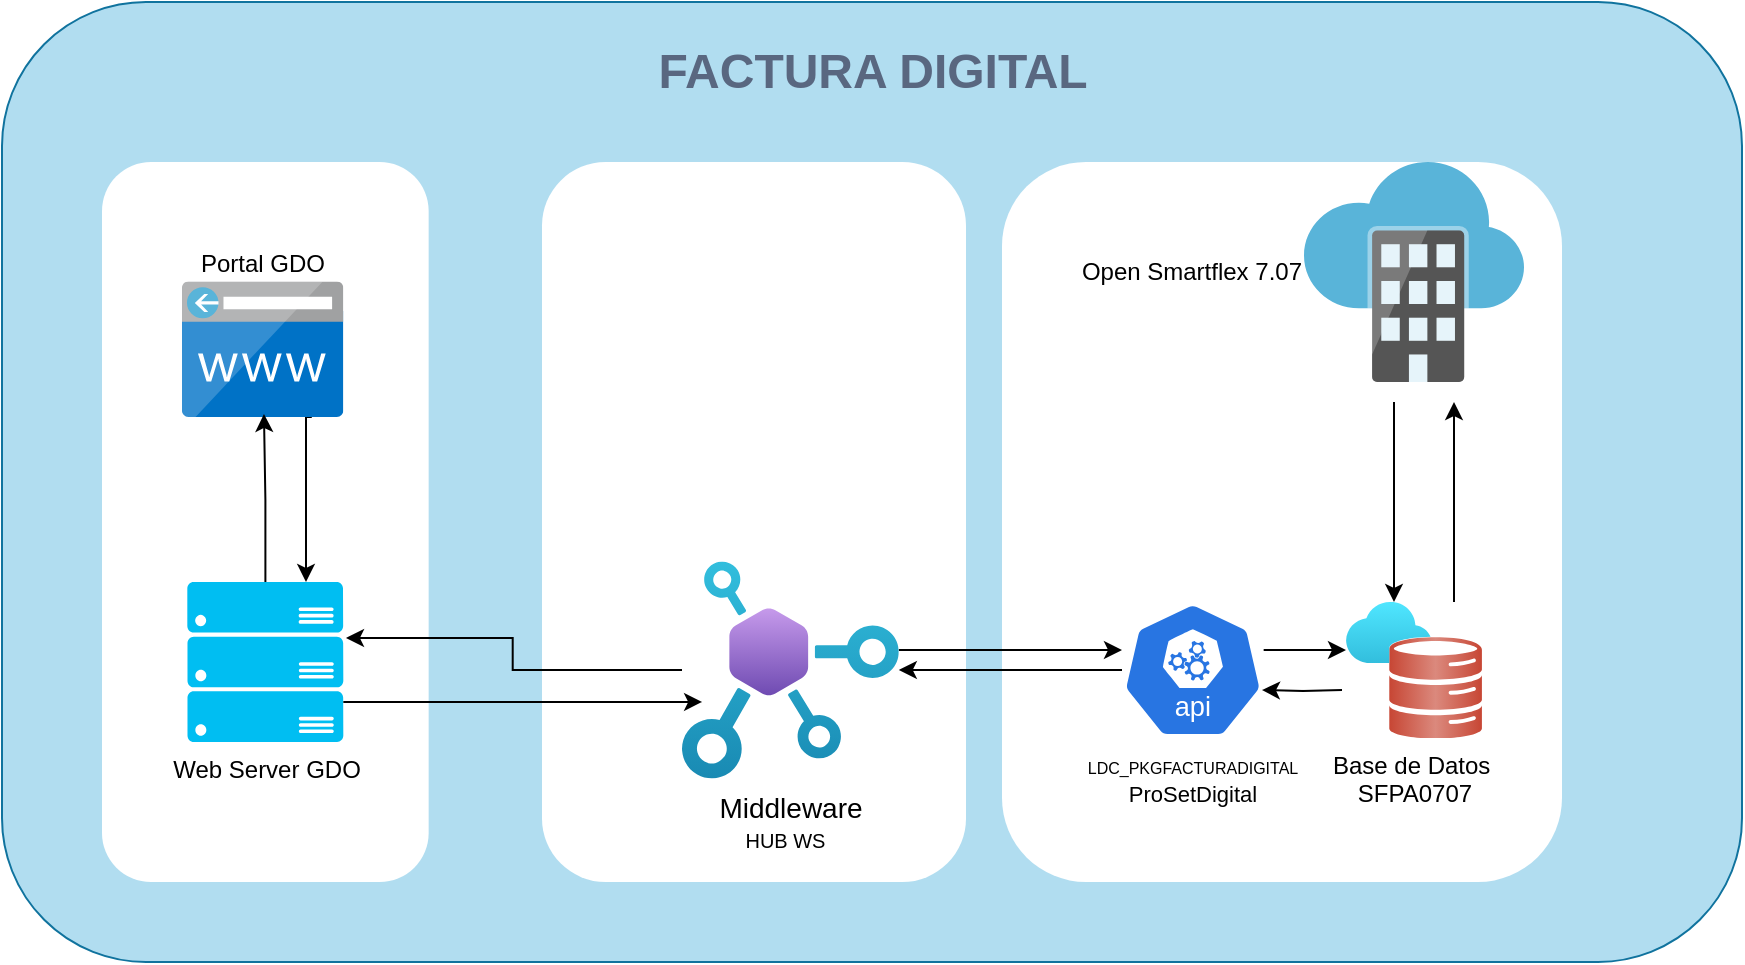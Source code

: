 <mxfile version="28.0.6">
  <diagram name="Página-1" id="GaKZNHGlAN73U_5XXHMx">
    <mxGraphModel dx="1418" dy="786" grid="1" gridSize="10" guides="1" tooltips="1" connect="1" arrows="1" fold="1" page="1" pageScale="1" pageWidth="1169" pageHeight="827" math="0" shadow="0">
      <root>
        <mxCell id="0" />
        <mxCell id="1" parent="0" />
        <mxCell id="Lzyeh1dH90-VRUioqBKs-1" value="" style="rounded=1;whiteSpace=wrap;html=1;fillColor=#b1ddf0;strokeColor=#10739e;" vertex="1" parent="1">
          <mxGeometry x="130" y="100" width="870" height="480" as="geometry" />
        </mxCell>
        <mxCell id="Lzyeh1dH90-VRUioqBKs-7" value="" style="rounded=1;whiteSpace=wrap;html=1;direction=south;strokeColor=none;" vertex="1" parent="1">
          <mxGeometry x="630" y="180" width="280" height="360" as="geometry" />
        </mxCell>
        <mxCell id="gINzZaWmVPl8_k8qFtEF-6" value="Open Smartflex 7.07" style="image;sketch=0;aspect=fixed;html=1;points=[];align=right;fontSize=12;image=img/lib/mscae/Software_as_a_Service.svg;labelPosition=left;verticalLabelPosition=middle;verticalAlign=middle;spacingLeft=3;" parent="1" vertex="1">
          <mxGeometry x="781" y="180" width="110" height="110" as="geometry" />
        </mxCell>
        <mxCell id="Lzyeh1dH90-VRUioqBKs-13" style="edgeStyle=orthogonalEdgeStyle;rounded=0;orthogonalLoop=1;jettySize=auto;html=1;" edge="1" parent="1">
          <mxGeometry relative="1" as="geometry">
            <mxPoint x="856" y="400" as="sourcePoint" />
            <mxPoint x="856" y="300" as="targetPoint" />
          </mxGeometry>
        </mxCell>
        <mxCell id="Lzyeh1dH90-VRUioqBKs-2" value="&lt;span style=&quot;background-color: light-dark(#ffffff, var(--ge-dark-color, #121212)); color: light-dark(rgb(0, 0, 0), rgb(255, 255, 255));&quot;&gt;Base de Datos&lt;/span&gt;&lt;span style=&quot;background-color: light-dark(#ffffff, var(--ge-dark-color, #121212)); color: light-dark(rgb(0, 0, 0), rgb(255, 255, 255));&quot;&gt;&amp;nbsp;&lt;/span&gt;&lt;div&gt;&lt;div&gt;&lt;span style=&quot;background-color: light-dark(#ffffff, var(--ge-dark-color, #121212)); color: light-dark(rgb(0, 0, 0), rgb(255, 255, 255));&quot;&gt;SFPA0707&lt;/span&gt;&lt;/div&gt;&lt;/div&gt;" style="image;aspect=fixed;html=1;points=[];align=center;fontSize=12;image=img/lib/azure2/databases/Oracle_Database.svg;imageBackground=none;" vertex="1" parent="1">
          <mxGeometry x="802" y="400" width="68" height="68" as="geometry" />
        </mxCell>
        <mxCell id="Lzyeh1dH90-VRUioqBKs-14" style="edgeStyle=orthogonalEdgeStyle;rounded=0;orthogonalLoop=1;jettySize=auto;html=1;" edge="1" parent="1">
          <mxGeometry relative="1" as="geometry">
            <mxPoint x="760.83" y="424" as="sourcePoint" />
            <mxPoint x="802" y="424" as="targetPoint" />
          </mxGeometry>
        </mxCell>
        <mxCell id="Lzyeh1dH90-VRUioqBKs-3" value="&lt;font style=&quot;&quot;&gt;&lt;font style=&quot;font-size: 8px;&quot;&gt;LDC_PKGFACTURADIGITAL&lt;/font&gt;&lt;/font&gt;&lt;div&gt;&lt;font style=&quot;font-size: 11px;&quot;&gt;&lt;span style=&quot;background-color: transparent; color: light-dark(rgb(0, 0, 0), rgb(255, 255, 255));&quot;&gt;ProSetDigital&lt;/span&gt;&lt;/font&gt;&lt;/div&gt;" style="aspect=fixed;sketch=0;html=1;dashed=0;whitespace=wrap;verticalLabelPosition=bottom;verticalAlign=top;fillColor=#2875E2;strokeColor=#ffffff;points=[[0.005,0.63,0],[0.1,0.2,0],[0.9,0.2,0],[0.5,0,0],[0.995,0.63,0],[0.72,0.99,0],[0.5,1,0],[0.28,0.99,0]];shape=mxgraph.kubernetes.icon2;kubernetesLabel=1;prIcon=api" vertex="1" parent="1">
          <mxGeometry x="690" y="400" width="70.83" height="68" as="geometry" />
        </mxCell>
        <mxCell id="Lzyeh1dH90-VRUioqBKs-8" value="" style="rounded=1;whiteSpace=wrap;html=1;direction=south;strokeColor=none;" vertex="1" parent="1">
          <mxGeometry x="400" y="180" width="212" height="360" as="geometry" />
        </mxCell>
        <mxCell id="Lzyeh1dH90-VRUioqBKs-15" style="edgeStyle=orthogonalEdgeStyle;rounded=0;orthogonalLoop=1;jettySize=auto;html=1;" edge="1" parent="1">
          <mxGeometry relative="1" as="geometry">
            <mxPoint x="578.4" y="424" as="sourcePoint" />
            <mxPoint x="690" y="424" as="targetPoint" />
          </mxGeometry>
        </mxCell>
        <mxCell id="Lzyeh1dH90-VRUioqBKs-4" value="&lt;font style=&quot;font-size: 14px;&quot;&gt;Middleware&lt;/font&gt;&lt;div&gt;&lt;font style=&quot;font-size: 10px;&quot;&gt;HUB WS&amp;nbsp;&amp;nbsp;&lt;/font&gt;&lt;/div&gt;" style="image;aspect=fixed;html=1;points=[];align=center;fontSize=12;image=img/lib/azure2/web/API_Center.svg;" vertex="1" parent="1">
          <mxGeometry x="470" y="379.8" width="108.4" height="108.4" as="geometry" />
        </mxCell>
        <mxCell id="Lzyeh1dH90-VRUioqBKs-9" value="" style="rounded=1;whiteSpace=wrap;html=1;direction=south;strokeColor=none;" vertex="1" parent="1">
          <mxGeometry x="180" y="180" width="163.33" height="360" as="geometry" />
        </mxCell>
        <mxCell id="Lzyeh1dH90-VRUioqBKs-20" style="edgeStyle=orthogonalEdgeStyle;rounded=0;orthogonalLoop=1;jettySize=auto;html=1;" edge="1" parent="1" target="Lzyeh1dH90-VRUioqBKs-18">
          <mxGeometry relative="1" as="geometry">
            <mxPoint x="284.9" y="307.49" as="sourcePoint" />
            <mxPoint x="281.7" y="360" as="targetPoint" />
            <Array as="points">
              <mxPoint x="282" y="308" />
            </Array>
          </mxGeometry>
        </mxCell>
        <mxCell id="gINzZaWmVPl8_k8qFtEF-3" value="Portal GDO" style="image;sketch=0;aspect=fixed;html=1;points=[];align=center;fontSize=12;image=img/lib/mscae/CustomDomain.svg;labelPosition=center;verticalLabelPosition=top;verticalAlign=bottom;" parent="1" vertex="1">
          <mxGeometry x="220" y="239.74" width="80.66" height="67.75" as="geometry" />
        </mxCell>
        <mxCell id="Lzyeh1dH90-VRUioqBKs-18" value="Web Server GDO" style="verticalLabelPosition=bottom;html=1;verticalAlign=top;align=center;strokeColor=none;fillColor=#00BEF2;shape=mxgraph.azure.server_rack;" vertex="1" parent="1">
          <mxGeometry x="222.66" y="390" width="78" height="80" as="geometry" />
        </mxCell>
        <mxCell id="Lzyeh1dH90-VRUioqBKs-6" style="edgeStyle=orthogonalEdgeStyle;rounded=0;orthogonalLoop=1;jettySize=auto;html=1;" edge="1" parent="1">
          <mxGeometry relative="1" as="geometry">
            <mxPoint x="826" y="300" as="sourcePoint" />
            <mxPoint x="826" y="400" as="targetPoint" />
          </mxGeometry>
        </mxCell>
        <mxCell id="Lzyeh1dH90-VRUioqBKs-26" style="edgeStyle=orthogonalEdgeStyle;rounded=0;orthogonalLoop=1;jettySize=auto;html=1;entryX=0.185;entryY=0.461;entryDx=0;entryDy=0;entryPerimeter=0;" edge="1" parent="1">
          <mxGeometry relative="1" as="geometry">
            <mxPoint x="300.66" y="449.972" as="sourcePoint" />
            <mxPoint x="480.054" y="449.972" as="targetPoint" />
          </mxGeometry>
        </mxCell>
        <mxCell id="Lzyeh1dH90-VRUioqBKs-28" style="edgeStyle=orthogonalEdgeStyle;rounded=0;orthogonalLoop=1;jettySize=auto;html=1;entryX=0.508;entryY=0.978;entryDx=0;entryDy=0;entryPerimeter=0;" edge="1" parent="1" source="Lzyeh1dH90-VRUioqBKs-18" target="gINzZaWmVPl8_k8qFtEF-3">
          <mxGeometry relative="1" as="geometry" />
        </mxCell>
        <mxCell id="Lzyeh1dH90-VRUioqBKs-29" style="edgeStyle=orthogonalEdgeStyle;rounded=0;orthogonalLoop=1;jettySize=auto;html=1;entryX=1.017;entryY=0.35;entryDx=0;entryDy=0;entryPerimeter=0;" edge="1" parent="1" source="Lzyeh1dH90-VRUioqBKs-4" target="Lzyeh1dH90-VRUioqBKs-18">
          <mxGeometry relative="1" as="geometry" />
        </mxCell>
        <mxCell id="Lzyeh1dH90-VRUioqBKs-31" style="edgeStyle=orthogonalEdgeStyle;rounded=0;orthogonalLoop=1;jettySize=auto;html=1;" edge="1" parent="1" source="Lzyeh1dH90-VRUioqBKs-3" target="Lzyeh1dH90-VRUioqBKs-4">
          <mxGeometry relative="1" as="geometry" />
        </mxCell>
        <mxCell id="Lzyeh1dH90-VRUioqBKs-33" style="edgeStyle=orthogonalEdgeStyle;rounded=0;orthogonalLoop=1;jettySize=auto;html=1;entryX=0.847;entryY=0.5;entryDx=0;entryDy=0;entryPerimeter=0;" edge="1" parent="1">
          <mxGeometry relative="1" as="geometry">
            <mxPoint x="800" y="444" as="sourcePoint" />
            <mxPoint x="759.993" y="444" as="targetPoint" />
          </mxGeometry>
        </mxCell>
        <mxCell id="Lzyeh1dH90-VRUioqBKs-34" value="&lt;font style=&quot;font-size: 24px;&quot;&gt;FACTURA DIGITAL&lt;/font&gt;" style="dashed=0;html=1;fillColor=none;strokeColor=none;align=center;rounded=1;arcSize=10;fontColor=#596780;fontStyle=1;fontSize=11;shadow=0" vertex="1" parent="1">
          <mxGeometry x="440" y="110" width="250" height="50" as="geometry" />
        </mxCell>
      </root>
    </mxGraphModel>
  </diagram>
</mxfile>
